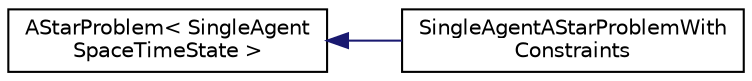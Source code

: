 digraph "Graphical Class Hierarchy"
{
 // INTERACTIVE_SVG=YES
 // LATEX_PDF_SIZE
  edge [fontname="Helvetica",fontsize="10",labelfontname="Helvetica",labelfontsize="10"];
  node [fontname="Helvetica",fontsize="10",shape=record];
  rankdir="LR";
  Node0 [label="AStarProblem\< SingleAgent\lSpaceTimeState \>",height=0.2,width=0.4,color="black", fillcolor="white", style="filled",URL="$classAStarProblem.html",tooltip=" "];
  Node0 -> Node1 [dir="back",color="midnightblue",fontsize="10",style="solid",fontname="Helvetica"];
  Node1 [label="SingleAgentAStarProblemWith\lConstraints",height=0.2,width=0.4,color="black", fillcolor="white", style="filled",URL="$classSingleAgentAStarProblemWithConstraints.html",tooltip="SAPF problem with space-time search."];
}
